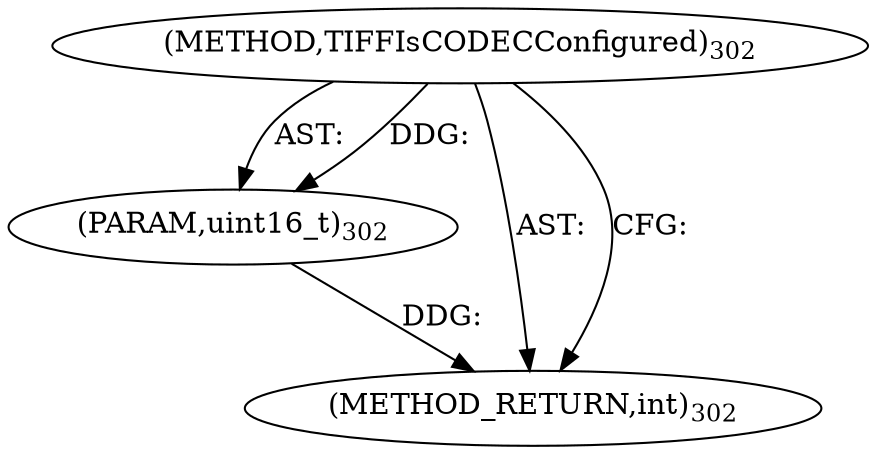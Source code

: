 digraph "TIFFIsCODECConfigured" {  
"8362" [label = <(METHOD,TIFFIsCODECConfigured)<SUB>302</SUB>> ]
"8363" [label = <(PARAM,uint16_t)<SUB>302</SUB>> ]
"8364" [label = <(METHOD_RETURN,int)<SUB>302</SUB>> ]
  "8362" -> "8363"  [ label = "AST: "] 
  "8362" -> "8364"  [ label = "AST: "] 
  "8362" -> "8364"  [ label = "CFG: "] 
  "8363" -> "8364"  [ label = "DDG: "] 
  "8362" -> "8363"  [ label = "DDG: "] 
}

